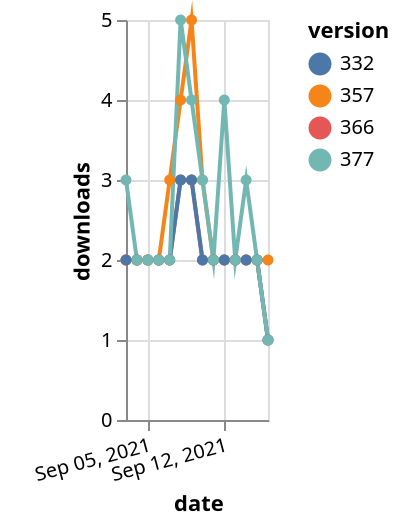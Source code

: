 {"$schema": "https://vega.github.io/schema/vega-lite/v5.json", "description": "A simple bar chart with embedded data.", "data": {"values": [{"date": "2021-09-03", "total": 2333, "delta": 2, "version": "366"}, {"date": "2021-09-04", "total": 2335, "delta": 2, "version": "366"}, {"date": "2021-09-05", "total": 2337, "delta": 2, "version": "366"}, {"date": "2021-09-06", "total": 2339, "delta": 2, "version": "366"}, {"date": "2021-09-07", "total": 2341, "delta": 2, "version": "366"}, {"date": "2021-09-08", "total": 2344, "delta": 3, "version": "366"}, {"date": "2021-09-09", "total": 2347, "delta": 3, "version": "366"}, {"date": "2021-09-10", "total": 2349, "delta": 2, "version": "366"}, {"date": "2021-09-11", "total": 2351, "delta": 2, "version": "366"}, {"date": "2021-09-12", "total": 2353, "delta": 2, "version": "366"}, {"date": "2021-09-13", "total": 2355, "delta": 2, "version": "366"}, {"date": "2021-09-14", "total": 2357, "delta": 2, "version": "366"}, {"date": "2021-09-15", "total": 2359, "delta": 2, "version": "366"}, {"date": "2021-09-16", "total": 2360, "delta": 1, "version": "366"}, {"date": "2021-09-03", "total": 2934, "delta": 2, "version": "357"}, {"date": "2021-09-04", "total": 2936, "delta": 2, "version": "357"}, {"date": "2021-09-05", "total": 2938, "delta": 2, "version": "357"}, {"date": "2021-09-06", "total": 2940, "delta": 2, "version": "357"}, {"date": "2021-09-07", "total": 2943, "delta": 3, "version": "357"}, {"date": "2021-09-08", "total": 2947, "delta": 4, "version": "357"}, {"date": "2021-09-09", "total": 2952, "delta": 5, "version": "357"}, {"date": "2021-09-10", "total": 2955, "delta": 3, "version": "357"}, {"date": "2021-09-11", "total": 2957, "delta": 2, "version": "357"}, {"date": "2021-09-12", "total": 2959, "delta": 2, "version": "357"}, {"date": "2021-09-13", "total": 2961, "delta": 2, "version": "357"}, {"date": "2021-09-14", "total": 2963, "delta": 2, "version": "357"}, {"date": "2021-09-15", "total": 2965, "delta": 2, "version": "357"}, {"date": "2021-09-16", "total": 2967, "delta": 2, "version": "357"}, {"date": "2021-09-03", "total": 2786, "delta": 2, "version": "332"}, {"date": "2021-09-04", "total": 2788, "delta": 2, "version": "332"}, {"date": "2021-09-05", "total": 2790, "delta": 2, "version": "332"}, {"date": "2021-09-06", "total": 2792, "delta": 2, "version": "332"}, {"date": "2021-09-07", "total": 2794, "delta": 2, "version": "332"}, {"date": "2021-09-08", "total": 2797, "delta": 3, "version": "332"}, {"date": "2021-09-09", "total": 2800, "delta": 3, "version": "332"}, {"date": "2021-09-10", "total": 2802, "delta": 2, "version": "332"}, {"date": "2021-09-11", "total": 2804, "delta": 2, "version": "332"}, {"date": "2021-09-12", "total": 2806, "delta": 2, "version": "332"}, {"date": "2021-09-13", "total": 2808, "delta": 2, "version": "332"}, {"date": "2021-09-14", "total": 2810, "delta": 2, "version": "332"}, {"date": "2021-09-15", "total": 2812, "delta": 2, "version": "332"}, {"date": "2021-09-16", "total": 2813, "delta": 1, "version": "332"}, {"date": "2021-09-03", "total": 2170, "delta": 3, "version": "377"}, {"date": "2021-09-04", "total": 2172, "delta": 2, "version": "377"}, {"date": "2021-09-05", "total": 2174, "delta": 2, "version": "377"}, {"date": "2021-09-06", "total": 2176, "delta": 2, "version": "377"}, {"date": "2021-09-07", "total": 2178, "delta": 2, "version": "377"}, {"date": "2021-09-08", "total": 2183, "delta": 5, "version": "377"}, {"date": "2021-09-09", "total": 2187, "delta": 4, "version": "377"}, {"date": "2021-09-10", "total": 2190, "delta": 3, "version": "377"}, {"date": "2021-09-11", "total": 2192, "delta": 2, "version": "377"}, {"date": "2021-09-12", "total": 2196, "delta": 4, "version": "377"}, {"date": "2021-09-13", "total": 2198, "delta": 2, "version": "377"}, {"date": "2021-09-14", "total": 2201, "delta": 3, "version": "377"}, {"date": "2021-09-15", "total": 2203, "delta": 2, "version": "377"}, {"date": "2021-09-16", "total": 2204, "delta": 1, "version": "377"}]}, "width": "container", "mark": {"type": "line", "point": {"filled": true}}, "encoding": {"x": {"field": "date", "type": "temporal", "timeUnit": "yearmonthdate", "title": "date", "axis": {"labelAngle": -15}}, "y": {"field": "delta", "type": "quantitative", "title": "downloads"}, "color": {"field": "version", "type": "nominal"}, "tooltip": {"field": "delta"}}}